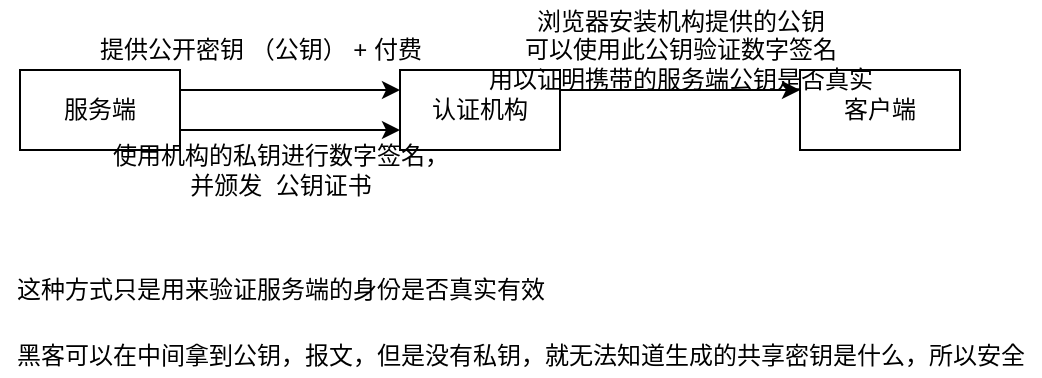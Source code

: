 <mxfile version="13.1.3">
    <diagram id="6hGFLwfOUW9BJ-s0fimq" name="Page-1">
        <mxGraphModel dx="738" dy="615" grid="1" gridSize="10" guides="1" tooltips="1" connect="1" arrows="1" fold="1" page="1" pageScale="1" pageWidth="827" pageHeight="1169" math="0" shadow="0">
            <root>
                <mxCell id="0"/>
                <mxCell id="1" parent="0"/>
                <mxCell id="3" value="服务端" style="rounded=0;whiteSpace=wrap;html=1;" parent="1" vertex="1">
                    <mxGeometry x="130" y="280" width="80" height="40" as="geometry"/>
                </mxCell>
                <mxCell id="4" value="客户端" style="rounded=0;whiteSpace=wrap;html=1;" parent="1" vertex="1">
                    <mxGeometry x="520" y="280" width="80" height="40" as="geometry"/>
                </mxCell>
                <mxCell id="5" value="认证机构" style="rounded=0;whiteSpace=wrap;html=1;" parent="1" vertex="1">
                    <mxGeometry x="320" y="280" width="80" height="40" as="geometry"/>
                </mxCell>
                <mxCell id="6" value="" style="endArrow=classic;html=1;exitX=1;exitY=0.25;exitDx=0;exitDy=0;" parent="1" source="3" edge="1">
                    <mxGeometry width="50" height="50" relative="1" as="geometry">
                        <mxPoint x="350" y="340" as="sourcePoint"/>
                        <mxPoint x="320" y="290" as="targetPoint"/>
                    </mxGeometry>
                </mxCell>
                <mxCell id="7" value="" style="endArrow=classic;html=1;entryX=0;entryY=0.25;entryDx=0;entryDy=0;exitX=1;exitY=0.25;exitDx=0;exitDy=0;" parent="1" source="5" target="4" edge="1">
                    <mxGeometry width="50" height="50" relative="1" as="geometry">
                        <mxPoint x="350" y="340" as="sourcePoint"/>
                        <mxPoint x="400" y="290" as="targetPoint"/>
                    </mxGeometry>
                </mxCell>
                <mxCell id="8" value="提供公开密钥 （公钥） + 付费" style="text;html=1;align=center;verticalAlign=middle;resizable=0;points=[];autosize=1;" vertex="1" parent="1">
                    <mxGeometry x="160" y="260" width="180" height="20" as="geometry"/>
                </mxCell>
                <mxCell id="9" value="" style="endArrow=classic;html=1;exitX=1;exitY=0.75;exitDx=0;exitDy=0;entryX=0;entryY=0.75;entryDx=0;entryDy=0;" edge="1" parent="1" source="3" target="5">
                    <mxGeometry width="50" height="50" relative="1" as="geometry">
                        <mxPoint x="350" y="340" as="sourcePoint"/>
                        <mxPoint x="400" y="290" as="targetPoint"/>
                        <Array as="points"/>
                    </mxGeometry>
                </mxCell>
                <mxCell id="10" value="使用机构的私钥进行数字签名，&lt;br&gt;并颁发&amp;nbsp; 公钥证书" style="text;html=1;align=center;verticalAlign=middle;resizable=0;points=[];autosize=1;" vertex="1" parent="1">
                    <mxGeometry x="170" y="315" width="180" height="30" as="geometry"/>
                </mxCell>
                <mxCell id="11" value="浏览器安装机构提供的公钥&lt;br&gt;可以使用此公钥验证数字签名&lt;br&gt;用以证明携带的服务端公钥是否真实&lt;br&gt;" style="text;html=1;align=center;verticalAlign=middle;resizable=0;points=[];autosize=1;" vertex="1" parent="1">
                    <mxGeometry x="355" y="245" width="210" height="50" as="geometry"/>
                </mxCell>
                <mxCell id="12" value="这种方式只是用来验证服务端的身份是否真实有效" style="text;html=1;align=center;verticalAlign=middle;resizable=0;points=[];autosize=1;" vertex="1" parent="1">
                    <mxGeometry x="120" y="380" width="280" height="20" as="geometry"/>
                </mxCell>
                <mxCell id="13" value="黑客可以在中间拿到公钥，报文，但是没有私钥，就无法知道生成的共享密钥是什么，所以安全" style="text;html=1;align=center;verticalAlign=middle;resizable=0;points=[];autosize=1;" vertex="1" parent="1">
                    <mxGeometry x="120" y="413" width="520" height="20" as="geometry"/>
                </mxCell>
            </root>
        </mxGraphModel>
    </diagram>
</mxfile>